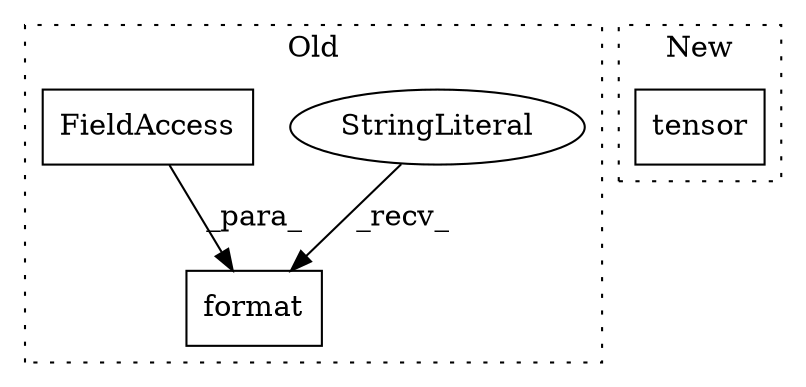 digraph G {
subgraph cluster0 {
1 [label="format" a="32" s="13705,13735" l="7,1" shape="box"];
3 [label="StringLiteral" a="45" s="13646" l="58" shape="ellipse"];
4 [label="FieldAccess" a="22" s="13712" l="23" shape="box"];
label = "Old";
style="dotted";
}
subgraph cluster1 {
2 [label="tensor" a="32" s="13810,13820" l="7,1" shape="box"];
label = "New";
style="dotted";
}
3 -> 1 [label="_recv_"];
4 -> 1 [label="_para_"];
}